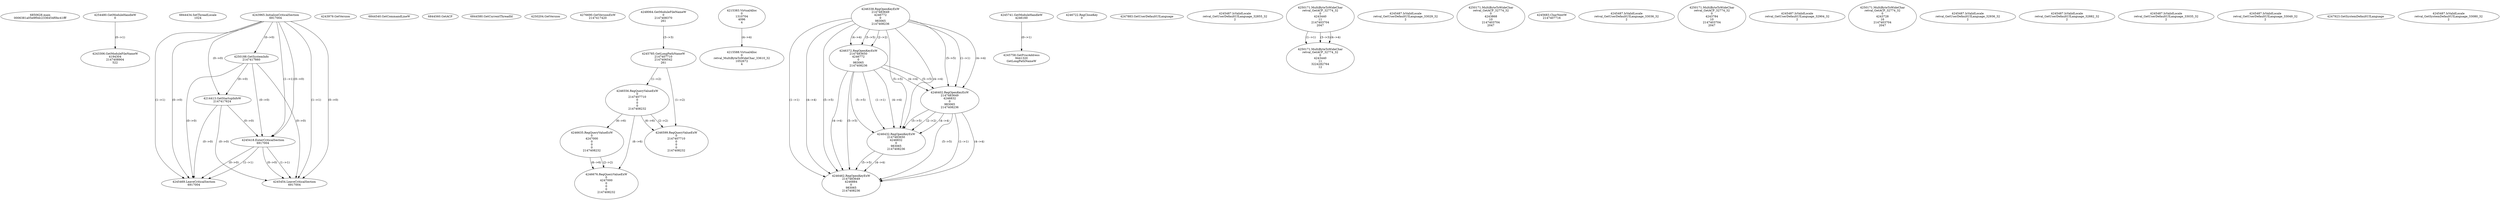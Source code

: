 // Global SCDG with merge call
digraph {
	0 [label="6850628.main
0006381a05e9f0dc2336454f0bc41fff"]
	1 [label="4254480.GetModuleHandleW
0"]
	2 [label="6844434.SetThreadLocale
1024"]
	3 [label="4243965.InitializeCriticalSection
6917004"]
	4 [label="4243979.GetVersion
"]
	5 [label="4250188.GetSystemInfo
2147417660"]
	3 -> 5 [label="(0-->0)"]
	6 [label="6844540.GetCommandLineW
"]
	7 [label="4214413.GetStartupInfoW
2147417624"]
	3 -> 7 [label="(0-->0)"]
	5 -> 7 [label="(0-->0)"]
	8 [label="6844560.GetACP
"]
	9 [label="6844580.GetCurrentThreadId
"]
	10 [label="4250204.GetVersion
"]
	11 [label="4276690.GetVersionExW
2147417420"]
	12 [label="4243306.GetModuleFileNameW
4194304
2147408904
522"]
	1 -> 12 [label="(0-->1)"]
	13 [label="4248064.GetModuleFileNameW
0
2147408370
261"]
	14 [label="4215383.VirtualAlloc
0
1310704
4096
4"]
	15 [label="4246338.RegOpenKeyExW
2147483649
4246772
0
983065
2147408236"]
	16 [label="4246372.RegOpenKeyExW
2147483650
4246772
0
983065
2147408236"]
	15 -> 16 [label="(2-->2)"]
	15 -> 16 [label="(4-->4)"]
	15 -> 16 [label="(5-->5)"]
	17 [label="4245741.GetModuleHandleW
4246160"]
	18 [label="4245758.GetProcAddress
9441320
GetLongPathNameW"]
	17 -> 18 [label="(0-->1)"]
	19 [label="4245785.GetLongPathNameW
2147407710
2147406542
261"]
	13 -> 19 [label="(3-->3)"]
	20 [label="4246556.RegQueryValueExW
0
2147407710
0
0
0
2147408232"]
	19 -> 20 [label="(1-->2)"]
	21 [label="4246599.RegQueryValueExW
0
2147407710
0
0
0
2147408232"]
	19 -> 21 [label="(1-->2)"]
	20 -> 21 [label="(2-->2)"]
	20 -> 21 [label="(6-->6)"]
	22 [label="4246722.RegCloseKey
0"]
	23 [label="4247883.GetUserDefaultUILanguage
"]
	24 [label="4245418.EnterCriticalSection
6917004"]
	3 -> 24 [label="(1-->1)"]
	3 -> 24 [label="(0-->0)"]
	5 -> 24 [label="(0-->0)"]
	7 -> 24 [label="(0-->0)"]
	25 [label="4245469.LeaveCriticalSection
6917004"]
	3 -> 25 [label="(1-->1)"]
	24 -> 25 [label="(1-->1)"]
	3 -> 25 [label="(0-->0)"]
	5 -> 25 [label="(0-->0)"]
	7 -> 25 [label="(0-->0)"]
	24 -> 25 [label="(0-->0)"]
	26 [label="4245487.IsValidLocale
retval_GetUserDefaultUILanguage_32855_32
2"]
	27 [label="4250171.MultiByteToWideChar
retval_GetACP_32774_32
0
4243440
11
2147403704
2047"]
	28 [label="4250171.MultiByteToWideChar
retval_GetACP_32774_32
0
4243440
11
3224282764
12"]
	27 -> 28 [label="(1-->1)"]
	27 -> 28 [label="(3-->3)"]
	27 -> 28 [label="(4-->4)"]
	29 [label="4246402.RegOpenKeyExW
2147483649
4246832
0
983065
2147408236"]
	15 -> 29 [label="(1-->1)"]
	15 -> 29 [label="(4-->4)"]
	16 -> 29 [label="(4-->4)"]
	15 -> 29 [label="(5-->5)"]
	16 -> 29 [label="(5-->5)"]
	30 [label="4246432.RegOpenKeyExW
2147483650
4246832
0
983065
2147408236"]
	16 -> 30 [label="(1-->1)"]
	29 -> 30 [label="(2-->2)"]
	15 -> 30 [label="(4-->4)"]
	16 -> 30 [label="(4-->4)"]
	29 -> 30 [label="(4-->4)"]
	15 -> 30 [label="(5-->5)"]
	16 -> 30 [label="(5-->5)"]
	29 -> 30 [label="(5-->5)"]
	31 [label="4246462.RegOpenKeyExW
2147483649
4246884
0
983065
2147408236"]
	15 -> 31 [label="(1-->1)"]
	29 -> 31 [label="(1-->1)"]
	15 -> 31 [label="(4-->4)"]
	16 -> 31 [label="(4-->4)"]
	29 -> 31 [label="(4-->4)"]
	30 -> 31 [label="(4-->4)"]
	15 -> 31 [label="(5-->5)"]
	16 -> 31 [label="(5-->5)"]
	29 -> 31 [label="(5-->5)"]
	30 -> 31 [label="(5-->5)"]
	32 [label="4245487.IsValidLocale
retval_GetUserDefaultUILanguage_33029_32
2"]
	33 [label="4250171.MultiByteToWideChar
retval_GetACP_32774_32
0
4243868
10
2147403704
2047"]
	34 [label="4245683.CharNextW
2147407716"]
	35 [label="4246635.RegQueryValueExW
0
4247000
0
0
0
2147408232"]
	20 -> 35 [label="(6-->6)"]
	36 [label="4246676.RegQueryValueExW
0
4247000
0
0
0
2147408232"]
	35 -> 36 [label="(2-->2)"]
	20 -> 36 [label="(6-->6)"]
	35 -> 36 [label="(6-->6)"]
	37 [label="4245487.IsValidLocale
retval_GetUserDefaultUILanguage_33036_32
2"]
	38 [label="4250171.MultiByteToWideChar
retval_GetACP_32774_32
0
4243784
10
2147403704
2047"]
	39 [label="4245487.IsValidLocale
retval_GetUserDefaultUILanguage_32904_32
2"]
	40 [label="4250171.MultiByteToWideChar
retval_GetACP_32774_32
0
4243728
16
2147403704
2047"]
	41 [label="4215588.VirtualAlloc
0
retval_MultiByteToWideChar_33610_32
1052672
4"]
	14 -> 41 [label="(4-->4)"]
	42 [label="4245487.IsValidLocale
retval_GetUserDefaultUILanguage_32936_32
2"]
	43 [label="4245487.IsValidLocale
retval_GetUserDefaultUILanguage_32882_32
2"]
	44 [label="4245487.IsValidLocale
retval_GetUserDefaultUILanguage_33035_32
2"]
	45 [label="4245487.IsValidLocale
retval_GetUserDefaultUILanguage_33049_32
2"]
	46 [label="4245454.LeaveCriticalSection
6917004"]
	3 -> 46 [label="(1-->1)"]
	24 -> 46 [label="(1-->1)"]
	3 -> 46 [label="(0-->0)"]
	5 -> 46 [label="(0-->0)"]
	7 -> 46 [label="(0-->0)"]
	24 -> 46 [label="(0-->0)"]
	47 [label="4247923.GetSystemDefaultUILanguage
"]
	48 [label="4245487.IsValidLocale
retval_GetSystemDefaultUILanguage_33080_32
2"]
}

